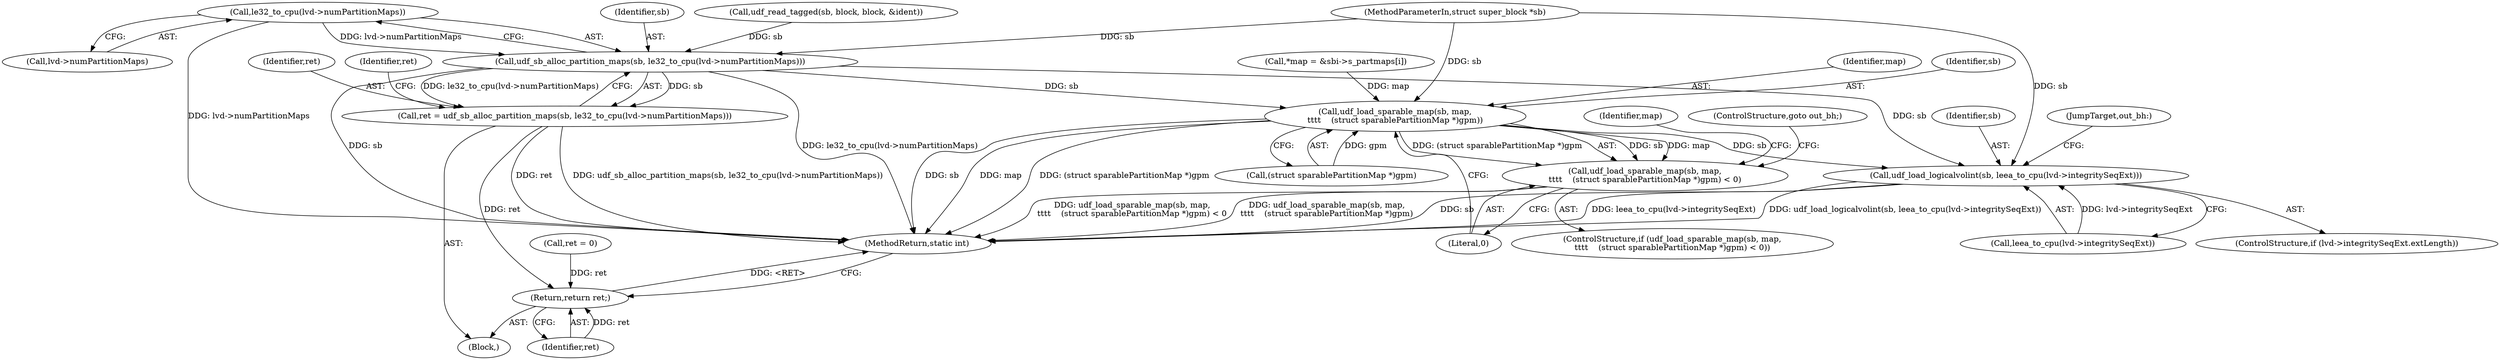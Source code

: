 digraph "0_linux_1df2ae31c724e57be9d7ac00d78db8a5dabdd050@pointer" {
"1000179" [label="(Call,le32_to_cpu(lvd->numPartitionMaps))"];
"1000177" [label="(Call,udf_sb_alloc_partition_maps(sb, le32_to_cpu(lvd->numPartitionMaps)))"];
"1000175" [label="(Call,ret = udf_sb_alloc_partition_maps(sb, le32_to_cpu(lvd->numPartitionMaps)))"];
"1000588" [label="(Return,return ret;)"];
"1000352" [label="(Call,udf_load_sparable_map(sb, map,\n\t\t\t\t    (struct sparablePartitionMap *)gpm))"];
"1000351" [label="(Call,udf_load_sparable_map(sb, map,\n\t\t\t\t    (struct sparablePartitionMap *)gpm) < 0)"];
"1000579" [label="(Call,udf_load_logicalvolint(sb, leea_to_cpu(lvd->integritySeqExt)))"];
"1000101" [label="(MethodParameterIn,struct super_block *sb)"];
"1000579" [label="(Call,udf_load_logicalvolint(sb, leea_to_cpu(lvd->integritySeqExt)))"];
"1000573" [label="(ControlStructure,if (lvd->integritySeqExt.extLength))"];
"1000581" [label="(Call,leea_to_cpu(lvd->integritySeqExt))"];
"1000351" [label="(Call,udf_load_sparable_map(sb, map,\n\t\t\t\t    (struct sparablePartitionMap *)gpm) < 0)"];
"1000589" [label="(Identifier,ret)"];
"1000175" [label="(Call,ret = udf_sb_alloc_partition_maps(sb, le32_to_cpu(lvd->numPartitionMaps)))"];
"1000176" [label="(Identifier,ret)"];
"1000119" [label="(Call,ret = 0)"];
"1000179" [label="(Call,le32_to_cpu(lvd->numPartitionMaps))"];
"1000520" [label="(Identifier,map)"];
"1000588" [label="(Return,return ret;)"];
"1000354" [label="(Identifier,map)"];
"1000353" [label="(Identifier,sb)"];
"1000355" [label="(Call,(struct sparablePartitionMap *)gpm)"];
"1000178" [label="(Identifier,sb)"];
"1000590" [label="(MethodReturn,static int)"];
"1000180" [label="(Call,lvd->numPartitionMaps)"];
"1000213" [label="(Call,*map = &sbi->s_partmaps[i])"];
"1000358" [label="(Literal,0)"];
"1000177" [label="(Call,udf_sb_alloc_partition_maps(sb, le32_to_cpu(lvd->numPartitionMaps)))"];
"1000104" [label="(Block,)"];
"1000352" [label="(Call,udf_load_sparable_map(sb, map,\n\t\t\t\t    (struct sparablePartitionMap *)gpm))"];
"1000359" [label="(ControlStructure,goto out_bh;)"];
"1000350" [label="(ControlStructure,if (udf_load_sparable_map(sb, map,\n\t\t\t\t    (struct sparablePartitionMap *)gpm) < 0))"];
"1000585" [label="(JumpTarget,out_bh:)"];
"1000184" [label="(Identifier,ret)"];
"1000580" [label="(Identifier,sb)"];
"1000124" [label="(Call,udf_read_tagged(sb, block, block, &ident))"];
"1000179" -> "1000177"  [label="AST: "];
"1000179" -> "1000180"  [label="CFG: "];
"1000180" -> "1000179"  [label="AST: "];
"1000177" -> "1000179"  [label="CFG: "];
"1000179" -> "1000590"  [label="DDG: lvd->numPartitionMaps"];
"1000179" -> "1000177"  [label="DDG: lvd->numPartitionMaps"];
"1000177" -> "1000175"  [label="AST: "];
"1000178" -> "1000177"  [label="AST: "];
"1000175" -> "1000177"  [label="CFG: "];
"1000177" -> "1000590"  [label="DDG: sb"];
"1000177" -> "1000590"  [label="DDG: le32_to_cpu(lvd->numPartitionMaps)"];
"1000177" -> "1000175"  [label="DDG: sb"];
"1000177" -> "1000175"  [label="DDG: le32_to_cpu(lvd->numPartitionMaps)"];
"1000124" -> "1000177"  [label="DDG: sb"];
"1000101" -> "1000177"  [label="DDG: sb"];
"1000177" -> "1000352"  [label="DDG: sb"];
"1000177" -> "1000579"  [label="DDG: sb"];
"1000175" -> "1000104"  [label="AST: "];
"1000176" -> "1000175"  [label="AST: "];
"1000184" -> "1000175"  [label="CFG: "];
"1000175" -> "1000590"  [label="DDG: ret"];
"1000175" -> "1000590"  [label="DDG: udf_sb_alloc_partition_maps(sb, le32_to_cpu(lvd->numPartitionMaps))"];
"1000175" -> "1000588"  [label="DDG: ret"];
"1000588" -> "1000104"  [label="AST: "];
"1000588" -> "1000589"  [label="CFG: "];
"1000589" -> "1000588"  [label="AST: "];
"1000590" -> "1000588"  [label="CFG: "];
"1000588" -> "1000590"  [label="DDG: <RET>"];
"1000589" -> "1000588"  [label="DDG: ret"];
"1000119" -> "1000588"  [label="DDG: ret"];
"1000352" -> "1000351"  [label="AST: "];
"1000352" -> "1000355"  [label="CFG: "];
"1000353" -> "1000352"  [label="AST: "];
"1000354" -> "1000352"  [label="AST: "];
"1000355" -> "1000352"  [label="AST: "];
"1000358" -> "1000352"  [label="CFG: "];
"1000352" -> "1000590"  [label="DDG: sb"];
"1000352" -> "1000590"  [label="DDG: map"];
"1000352" -> "1000590"  [label="DDG: (struct sparablePartitionMap *)gpm"];
"1000352" -> "1000351"  [label="DDG: sb"];
"1000352" -> "1000351"  [label="DDG: map"];
"1000352" -> "1000351"  [label="DDG: (struct sparablePartitionMap *)gpm"];
"1000101" -> "1000352"  [label="DDG: sb"];
"1000213" -> "1000352"  [label="DDG: map"];
"1000355" -> "1000352"  [label="DDG: gpm"];
"1000352" -> "1000579"  [label="DDG: sb"];
"1000351" -> "1000350"  [label="AST: "];
"1000351" -> "1000358"  [label="CFG: "];
"1000358" -> "1000351"  [label="AST: "];
"1000359" -> "1000351"  [label="CFG: "];
"1000520" -> "1000351"  [label="CFG: "];
"1000351" -> "1000590"  [label="DDG: udf_load_sparable_map(sb, map,\n\t\t\t\t    (struct sparablePartitionMap *)gpm) < 0"];
"1000351" -> "1000590"  [label="DDG: udf_load_sparable_map(sb, map,\n\t\t\t\t    (struct sparablePartitionMap *)gpm)"];
"1000579" -> "1000573"  [label="AST: "];
"1000579" -> "1000581"  [label="CFG: "];
"1000580" -> "1000579"  [label="AST: "];
"1000581" -> "1000579"  [label="AST: "];
"1000585" -> "1000579"  [label="CFG: "];
"1000579" -> "1000590"  [label="DDG: udf_load_logicalvolint(sb, leea_to_cpu(lvd->integritySeqExt))"];
"1000579" -> "1000590"  [label="DDG: sb"];
"1000579" -> "1000590"  [label="DDG: leea_to_cpu(lvd->integritySeqExt)"];
"1000101" -> "1000579"  [label="DDG: sb"];
"1000581" -> "1000579"  [label="DDG: lvd->integritySeqExt"];
}
